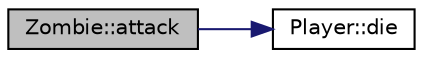 digraph "Zombie::attack"
{
  edge [fontname="Helvetica",fontsize="10",labelfontname="Helvetica",labelfontsize="10"];
  node [fontname="Helvetica",fontsize="10",shape=record];
  rankdir="LR";
  Node1 [label="Zombie::attack",height=0.2,width=0.4,color="black", fillcolor="grey75", style="filled" fontcolor="black"];
  Node1 -> Node2 [color="midnightblue",fontsize="10",style="solid",fontname="Helvetica"];
  Node2 [label="Player::die",height=0.2,width=0.4,color="black", fillcolor="white", style="filled",URL="$class_player.html#a1e4b3e6ef91fc400ff2c6c26b1370f8c",tooltip="The player will die."];
}
